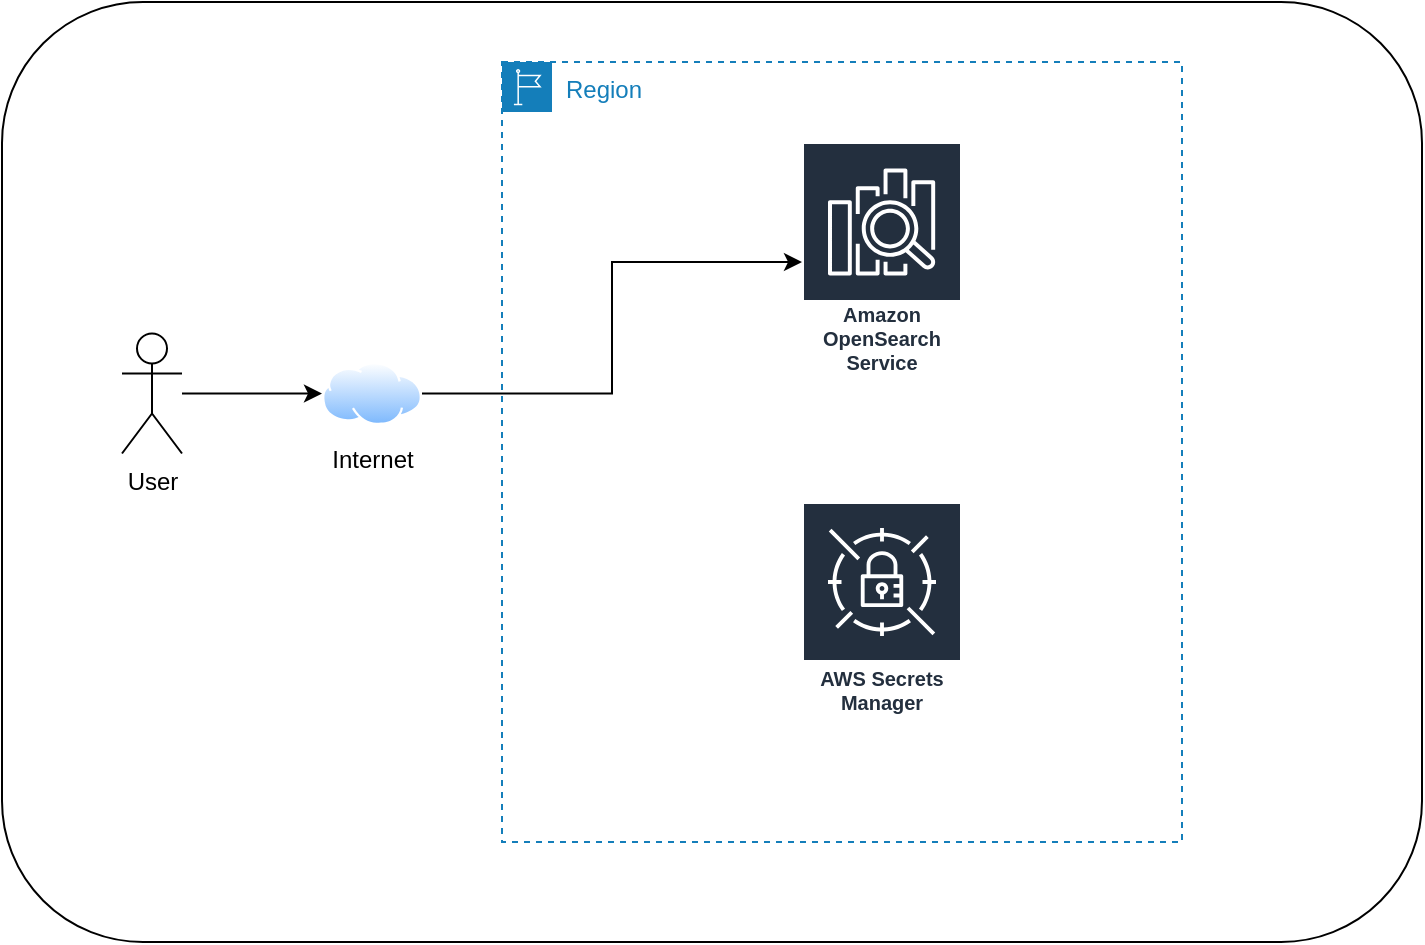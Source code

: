 <mxfile version="20.6.1" type="device"><diagram id="JRW3TGBmQxZGntgQfozr" name="Page-1"><mxGraphModel dx="781" dy="924" grid="1" gridSize="10" guides="1" tooltips="1" connect="1" arrows="1" fold="1" page="1" pageScale="1" pageWidth="850" pageHeight="1100" math="0" shadow="0"><root><mxCell id="0"/><mxCell id="1" parent="0"/><mxCell id="FsZguqECAoY__Is2F3IZ-9" value="" style="rounded=1;whiteSpace=wrap;html=1;" vertex="1" parent="1"><mxGeometry x="30" y="80" width="710" height="470" as="geometry"/></mxCell><mxCell id="FsZguqECAoY__Is2F3IZ-6" value="Region" style="points=[[0,0],[0.25,0],[0.5,0],[0.75,0],[1,0],[1,0.25],[1,0.5],[1,0.75],[1,1],[0.75,1],[0.5,1],[0.25,1],[0,1],[0,0.75],[0,0.5],[0,0.25]];outlineConnect=0;gradientColor=none;html=1;whiteSpace=wrap;fontSize=12;fontStyle=0;container=1;pointerEvents=0;collapsible=0;recursiveResize=0;shape=mxgraph.aws4.group;grIcon=mxgraph.aws4.group_region;strokeColor=#147EBA;fillColor=none;verticalAlign=top;align=left;spacingLeft=30;fontColor=#147EBA;dashed=1;" vertex="1" parent="1"><mxGeometry x="280" y="110" width="340" height="390" as="geometry"/></mxCell><mxCell id="FsZguqECAoY__Is2F3IZ-2" value="Amazon OpenSearch Service" style="sketch=0;outlineConnect=0;fontColor=#232F3E;gradientColor=none;strokeColor=#ffffff;fillColor=#232F3E;dashed=0;verticalLabelPosition=middle;verticalAlign=bottom;align=center;html=1;whiteSpace=wrap;fontSize=10;fontStyle=1;spacing=3;shape=mxgraph.aws4.productIcon;prIcon=mxgraph.aws4.elasticsearch_service;" vertex="1" parent="FsZguqECAoY__Is2F3IZ-6"><mxGeometry x="150" y="40" width="80" height="120" as="geometry"/></mxCell><mxCell id="FsZguqECAoY__Is2F3IZ-1" value="AWS Secrets Manager" style="sketch=0;outlineConnect=0;fontColor=#232F3E;gradientColor=none;strokeColor=#ffffff;fillColor=#232F3E;dashed=0;verticalLabelPosition=middle;verticalAlign=bottom;align=center;html=1;whiteSpace=wrap;fontSize=10;fontStyle=1;spacing=3;shape=mxgraph.aws4.productIcon;prIcon=mxgraph.aws4.secrets_manager;" vertex="1" parent="FsZguqECAoY__Is2F3IZ-6"><mxGeometry x="150" y="220" width="80" height="110" as="geometry"/></mxCell><mxCell id="FsZguqECAoY__Is2F3IZ-7" style="edgeStyle=orthogonalEdgeStyle;rounded=0;orthogonalLoop=1;jettySize=auto;html=1;" edge="1" parent="1" source="FsZguqECAoY__Is2F3IZ-3" target="FsZguqECAoY__Is2F3IZ-5"><mxGeometry relative="1" as="geometry"/></mxCell><mxCell id="FsZguqECAoY__Is2F3IZ-3" value="User" style="shape=umlActor;verticalLabelPosition=bottom;verticalAlign=top;html=1;outlineConnect=0;" vertex="1" parent="1"><mxGeometry x="90" y="245.75" width="30" height="60" as="geometry"/></mxCell><mxCell id="FsZguqECAoY__Is2F3IZ-8" style="edgeStyle=orthogonalEdgeStyle;rounded=0;orthogonalLoop=1;jettySize=auto;html=1;" edge="1" parent="1" source="FsZguqECAoY__Is2F3IZ-5" target="FsZguqECAoY__Is2F3IZ-2"><mxGeometry relative="1" as="geometry"/></mxCell><mxCell id="FsZguqECAoY__Is2F3IZ-5" value="Internet" style="aspect=fixed;perimeter=ellipsePerimeter;html=1;align=center;shadow=0;dashed=0;spacingTop=3;image;image=img/lib/active_directory/internet_cloud.svg;" vertex="1" parent="1"><mxGeometry x="190" y="260" width="50" height="31.5" as="geometry"/></mxCell></root></mxGraphModel></diagram></mxfile>